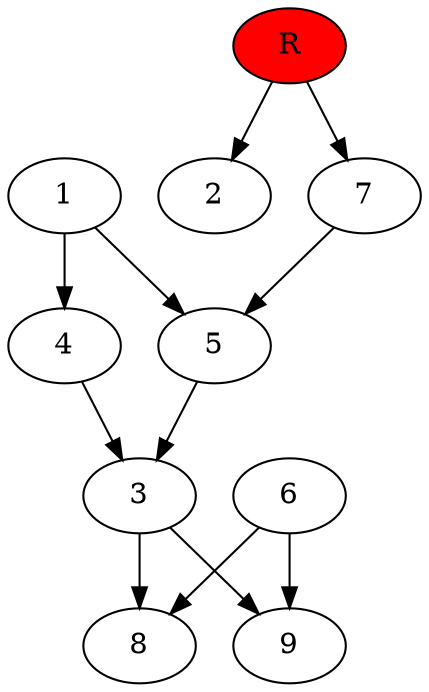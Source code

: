 digraph prb32450 {
	1
	2
	3
	4
	5
	6
	7
	8
	R [fillcolor="#ff0000" style=filled]
	1 -> 4
	1 -> 5
	3 -> 8
	3 -> 9
	4 -> 3
	5 -> 3
	6 -> 8
	6 -> 9
	7 -> 5
	R -> 2
	R -> 7
}
